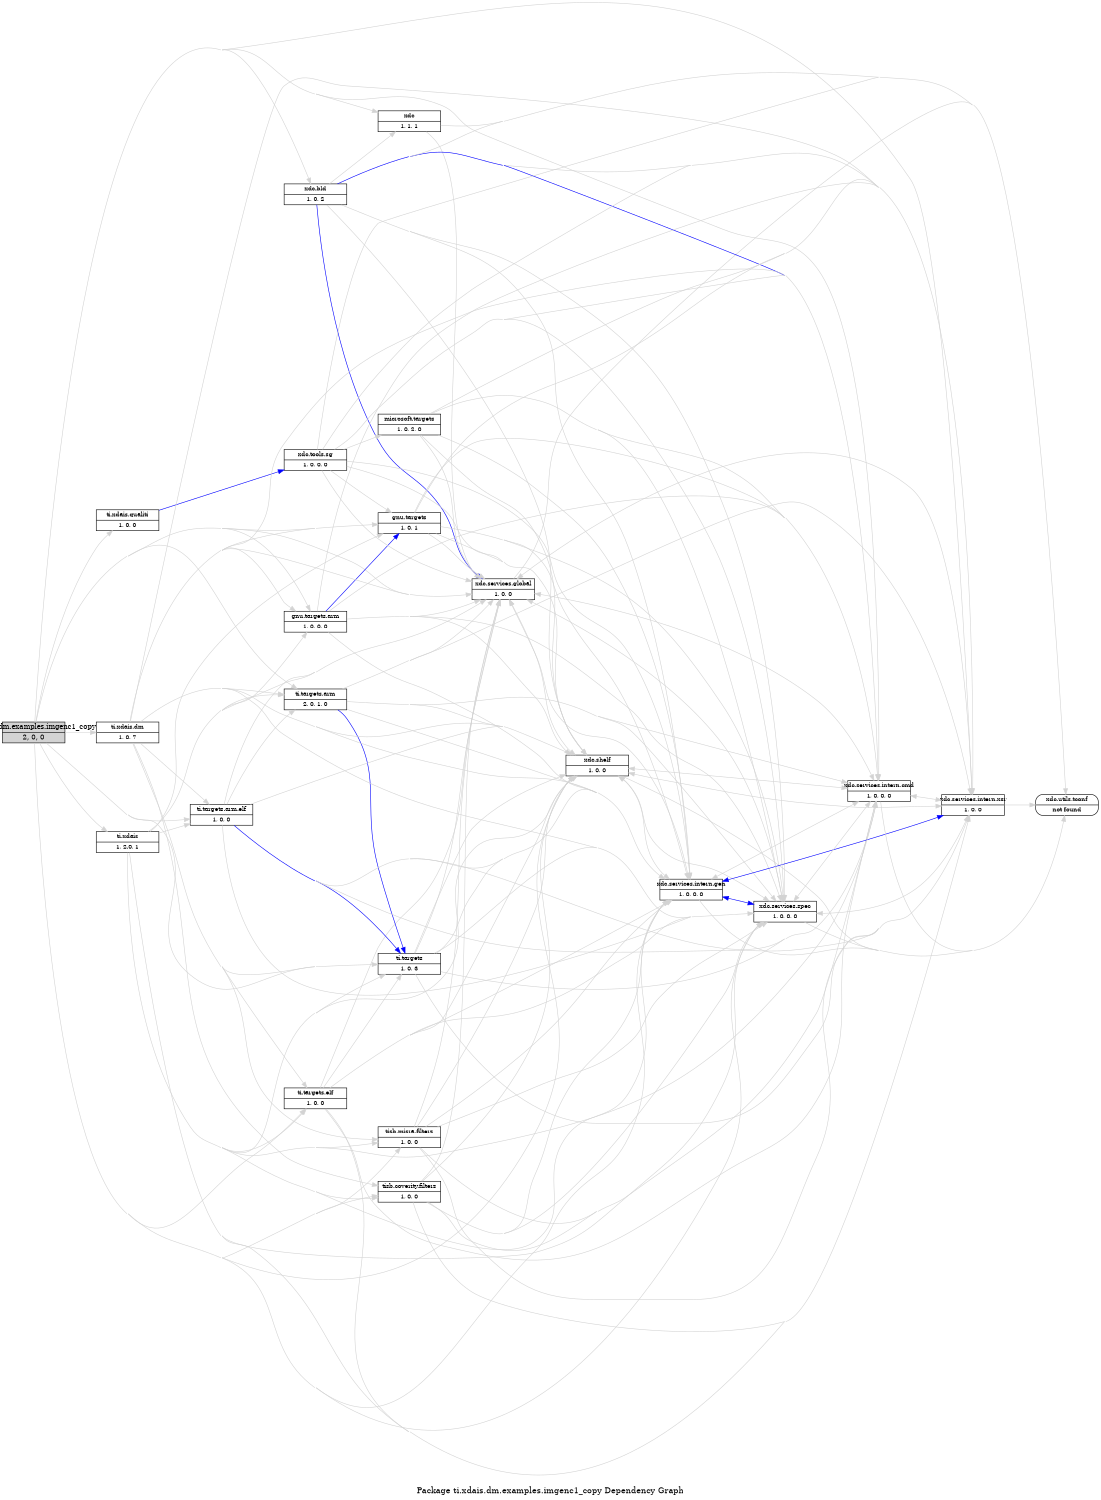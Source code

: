 digraph dependencies {
    label="\nPackage ti.xdais.dm.examples.imgenc1_copy Dependency Graph";
    size="7.5,10";
    rankdir=LR;
    ranksep=".75";
    concentrate="true";
    node [fixedsize=true, width=1.5, style=filled, color=black];
    node [font=Helvetica, fontsize=12, fillcolor=lightgrey];
    ti_xdais_dm_examples_imgenc1_copy [shape=record,label="ti.xdais.dm.examples.imgenc1_copy|2, 0, 0", URL="package.rel.xml"];
    node [fontsize=10, fillcolor=white];

    edge [style=solid, color=blue]

    edge [style=solid, color=lightgrey]
    xdc [shape=record,label="xdc|1, 1, 1", URL="../../../../../../../../../../../../rtree/library/trees/xdcprod/xdcprod-p32/product/Linux/xdctools_3_23_00_32/packages/xdc/package/package.rel.svg"];
    ti_xdais_dm_examples_imgenc1_copy -> xdc;
    xdc_services_global [shape=record,label="xdc.services.global|1, 0, 0", URL="../../../../../../../../../../../../rtree/library/trees/xdcprod/xdcprod-p32/product/Linux/xdctools_3_23_00_32/packages/xdc/services/global/package/package.rel.svg"];
    ti_xdais_dm_examples_imgenc1_copy -> xdc_services_global;
    xdc_bld [shape=record,label="xdc.bld|1, 0, 2", URL="../../../../../../../../../../../../rtree/library/trees/xdcprod/xdcprod-p32/product/Linux/xdctools_3_23_00_32/packages/xdc/bld/package/package.rel.svg"];
    ti_xdais_dm_examples_imgenc1_copy -> xdc_bld;
    tisb_coverity_filters [shape=record,label="tisb.coverity.filters|1, 0, 0", URL="../../../../../../../../../../../../toolsrc/library/toolsE35/packages/tisb/coverity/filters/package/package.rel.svg"];
    ti_xdais_dm_examples_imgenc1_copy -> tisb_coverity_filters;
    tisb_misra_filters [shape=record,label="tisb.misra.filters|1, 0, 0", URL="../../../../../../../../../../../../toolsrc/library/toolsE35/packages/tisb/misra/filters/package/package.rel.svg"];
    ti_xdais_dm_examples_imgenc1_copy -> tisb_misra_filters;
    ti_targets [shape=record,label="ti.targets|1, 0, 3", URL="../../../../../../../../../../../../rtree/library/trees/xdcprod/xdcprod-p32/product/Linux/xdctools_3_23_00_32/packages/ti/targets/package/package.rel.svg"];
    ti_xdais_dm_examples_imgenc1_copy -> ti_targets;
    ti_targets_elf [shape=record,label="ti.targets.elf|1, 0, 0", URL="../../../../../../../../../../../../rtree/library/trees/xdcprod/xdcprod-p32/product/Linux/xdctools_3_23_00_32/packages/ti/targets/elf/package/package.rel.svg"];
    ti_xdais_dm_examples_imgenc1_copy -> ti_targets_elf;
    ti_targets_arm [shape=record,label="ti.targets.arm|2, 0, 1, 0", URL="../../../../../../../../../../../../rtree/library/trees/xdcprod/xdcprod-p32/product/Linux/xdctools_3_23_00_32/packages/ti/targets/arm/package/package.rel.svg"];
    ti_xdais_dm_examples_imgenc1_copy -> ti_targets_arm;
    ti_targets_arm_elf [shape=record,label="ti.targets.arm.elf|1, 0, 0", URL="../../../../../../../../../../../../rtree/library/trees/xdcprod/xdcprod-p32/product/Linux/xdctools_3_23_00_32/packages/ti/targets/arm/elf/package/package.rel.svg"];
    ti_xdais_dm_examples_imgenc1_copy -> ti_targets_arm_elf;
    gnu_targets [shape=record,label="gnu.targets|1, 0, 1", URL="../../../../../../../../../../../../rtree/library/trees/xdcprod/xdcprod-p32/product/Linux/xdctools_3_23_00_32/packages/gnu/targets/package/package.rel.svg"];
    ti_xdais_dm_examples_imgenc1_copy -> gnu_targets;
    gnu_targets_arm [shape=record,label="gnu.targets.arm|1, 0, 0, 0", URL="../../../../../../../../../../../../rtree/library/trees/xdcprod/xdcprod-p32/product/Linux/xdctools_3_23_00_32/packages/gnu/targets/arm/package/package.rel.svg"];
    ti_xdais_dm_examples_imgenc1_copy -> gnu_targets_arm;
    ti_xdais_qualiti [shape=record,label="ti.xdais.qualiti|1, 0, 0", URL="../../../../qualiti/package/package.rel.svg"];
    ti_xdais_dm_examples_imgenc1_copy -> ti_xdais_qualiti;
    xdc_shelf [shape=record,label="xdc.shelf|1, 0, 0", URL="../../../../../../../../../../../../rtree/library/trees/xdcprod/xdcprod-p32/product/Linux/xdctools_3_23_00_32/packages/xdc/shelf/package/package.rel.svg"];
    ti_xdais_dm_examples_imgenc1_copy -> xdc_shelf;
    xdc_services_intern_gen [shape=record,label="xdc.services.intern.gen|1, 0, 0, 0", URL="../../../../../../../../../../../../rtree/library/trees/xdcprod/xdcprod-p32/product/Linux/xdctools_3_23_00_32/packages/xdc/services/intern/gen/package/package.rel.svg"];
    ti_xdais_dm_examples_imgenc1_copy -> xdc_services_intern_gen;
    xdc_services_intern_xsr [shape=record,label="xdc.services.intern.xsr|1, 0, 0", URL="../../../../../../../../../../../../rtree/library/trees/xdcprod/xdcprod-p32/product/Linux/xdctools_3_23_00_32/packages/xdc/services/intern/xsr/package/package.rel.svg"];
    ti_xdais_dm_examples_imgenc1_copy -> xdc_services_intern_xsr;
    xdc_services_intern_cmd [shape=record,label="xdc.services.intern.cmd|1, 0, 0, 0", URL="../../../../../../../../../../../../rtree/library/trees/xdcprod/xdcprod-p32/product/Linux/xdctools_3_23_00_32/packages/xdc/services/intern/cmd/package/package.rel.svg"];
    ti_xdais_dm_examples_imgenc1_copy -> xdc_services_intern_cmd;
    xdc_services_spec [shape=record,label="xdc.services.spec|1, 0, 0, 0", URL="../../../../../../../../../../../../rtree/library/trees/xdcprod/xdcprod-p32/product/Linux/xdctools_3_23_00_32/packages/xdc/services/spec/package/package.rel.svg"];
    ti_xdais_dm_examples_imgenc1_copy -> xdc_services_spec;
    ti_xdais_dm [shape=record,label="ti.xdais.dm|1, 0, 7", URL="../../../package/package.rel.svg"];
    ti_xdais_dm_examples_imgenc1_copy -> ti_xdais_dm;
    ti_xdais [shape=record,label="ti.xdais|1, 2.0, 1", URL="../../../../package/package.rel.svg"];
    ti_xdais_dm_examples_imgenc1_copy -> ti_xdais;

    edge [style=solid, color=blue]

    edge [style=solid, color=lightgrey]
    ti_xdais -> xdc_services_global;
    ti_xdais -> tisb_coverity_filters;
    ti_xdais -> tisb_misra_filters;
    ti_xdais -> ti_targets;
    ti_xdais -> ti_targets_elf;
    ti_xdais -> ti_targets_arm;
    ti_xdais -> ti_targets_arm_elf;
    ti_xdais -> gnu_targets;
    ti_xdais -> gnu_targets_arm;
    ti_xdais -> xdc_shelf;
    ti_xdais -> xdc_services_intern_gen;
    ti_xdais -> xdc_services_intern_xsr;
    ti_xdais -> xdc_services_intern_cmd;
    ti_xdais -> xdc_services_spec;

    edge [style=solid, color=blue]

    edge [style=solid, color=lightgrey]
    ti_xdais_dm -> xdc_services_global;
    ti_xdais_dm -> tisb_coverity_filters;
    ti_xdais_dm -> tisb_misra_filters;
    ti_xdais_dm -> ti_targets;
    ti_xdais_dm -> ti_targets_elf;
    ti_xdais_dm -> ti_targets_arm;
    ti_xdais_dm -> ti_targets_arm_elf;
    ti_xdais_dm -> gnu_targets;
    ti_xdais_dm -> gnu_targets_arm;
    ti_xdais_dm -> xdc_shelf;
    ti_xdais_dm -> xdc_services_intern_gen;
    ti_xdais_dm -> xdc_services_intern_xsr;
    ti_xdais_dm -> xdc_services_intern_cmd;
    ti_xdais_dm -> xdc_services_spec;

    edge [style=solid, color=blue]
    xdc_services_spec -> xdc_shelf;

    edge [style=solid, color=lightgrey]
    xdc_utils_tconf [shape=record,label="xdc.utils.tconf|not found"style=rounded, ];
    xdc_services_spec -> xdc_utils_tconf;
    xdc_services_spec -> xdc_services_global;
    xdc_services_spec -> xdc_services_intern_gen;
    xdc_services_spec -> xdc_shelf;
    xdc_services_spec -> xdc_services_intern_xsr;
    xdc_services_spec -> xdc_services_intern_cmd;

    edge [style=solid, color=blue]

    edge [style=solid, color=lightgrey]

    edge [style=solid, color=blue]
    xdc_services_intern_cmd -> xdc_shelf;
    xdc_services_intern_cmd -> xdc_services_spec;
    xdc_services_intern_cmd -> xdc_services_global;
    xdc_services_intern_cmd -> xdc_services_intern_gen;

    edge [style=solid, color=lightgrey]
    xdc_services_intern_cmd -> xdc_utils_tconf;
    xdc_services_intern_cmd -> xdc_services_global;
    xdc_services_intern_cmd -> xdc_services_intern_gen;
    xdc_services_intern_cmd -> xdc_shelf;
    xdc_services_intern_cmd -> xdc_services_intern_xsr;
    xdc_services_intern_cmd -> xdc_services_spec;

    edge [style=solid, color=blue]
    xdc_services_intern_xsr -> xdc_services_global;

    edge [style=solid, color=lightgrey]
    xdc_services_intern_xsr -> xdc_utils_tconf;
    xdc_services_intern_xsr -> xdc_services_global;
    xdc_services_intern_xsr -> xdc_services_intern_gen;
    xdc_services_intern_xsr -> xdc_shelf;
    xdc_services_intern_xsr -> xdc_services_spec;
    xdc_services_intern_xsr -> xdc_services_intern_cmd;

    edge [style=solid, color=blue]
    xdc_services_intern_gen -> xdc_shelf;
    xdc_services_intern_gen -> xdc_services_spec;
    xdc_services_intern_gen -> xdc_services_global;
    xdc_services_intern_gen -> xdc_services_intern_xsr;

    edge [style=solid, color=lightgrey]
    xdc_services_intern_gen -> xdc_utils_tconf;
    xdc_services_intern_gen -> xdc_services_global;
    xdc_services_intern_gen -> xdc_shelf;
    xdc_services_intern_gen -> xdc_services_intern_xsr;
    xdc_services_intern_gen -> xdc_services_spec;
    xdc_services_intern_gen -> xdc_services_intern_cmd;

    edge [style=solid, color=blue]

    edge [style=solid, color=lightgrey]
    xdc_shelf -> xdc_utils_tconf;
    xdc_shelf -> xdc_services_global;
    xdc_shelf -> xdc_services_intern_gen;
    xdc_shelf -> xdc_services_intern_xsr;
    xdc_shelf -> xdc_services_spec;
    xdc_shelf -> xdc_services_intern_cmd;

    edge [style=solid, color=blue]
    xdc_tools_sg [shape=record,label="xdc.tools.sg|1, 0, 0, 0", URL="../../../../../../../../../../../../rtree/library/trees/xdcprod/xdcprod-p32/product/Linux/xdctools_3_23_00_32/packages/xdc/tools/sg/package/package.rel.svg"];
    ti_xdais_qualiti -> xdc_tools_sg;

    edge [style=solid, color=lightgrey]

    edge [style=solid, color=blue]

    edge [style=solid, color=lightgrey]
    xdc_tools_sg -> xdc_utils_tconf;
    xdc_tools_sg -> xdc_services_global;
    xdc_tools_sg -> gnu_targets;
    microsoft_targets [shape=record,label="microsoft.targets|1, 0, 2, 0", URL="../../../../../../../../../../../../rtree/library/trees/xdcprod/xdcprod-p32/product/Linux/xdctools_3_23_00_32/packages/microsoft/targets/package/package.rel.svg"];
    xdc_tools_sg -> microsoft_targets;
    xdc_tools_sg -> xdc_services_intern_gen;
    xdc_tools_sg -> xdc_shelf;
    xdc_tools_sg -> xdc_services_intern_xsr;
    xdc_tools_sg -> xdc_services_spec;
    xdc_tools_sg -> xdc_services_intern_cmd;

    edge [style=solid, color=blue]

    edge [style=solid, color=lightgrey]
    microsoft_targets -> xdc_services_global;
    microsoft_targets -> xdc_services_intern_gen;
    microsoft_targets -> xdc_shelf;
    microsoft_targets -> xdc_services_intern_cmd;
    microsoft_targets -> xdc_services_spec;
    microsoft_targets -> xdc_services_intern_xsr;

    edge [style=solid, color=blue]
    gnu_targets_arm -> gnu_targets;

    edge [style=solid, color=lightgrey]
    gnu_targets_arm -> xdc_services_global;
    gnu_targets_arm -> gnu_targets;
    gnu_targets_arm -> xdc_services_intern_gen;
    gnu_targets_arm -> xdc_shelf;
    gnu_targets_arm -> xdc_services_intern_cmd;
    gnu_targets_arm -> xdc_services_spec;
    gnu_targets_arm -> xdc_services_intern_xsr;

    edge [style=solid, color=blue]

    edge [style=solid, color=lightgrey]
    gnu_targets -> xdc_services_global;
    gnu_targets -> xdc_services_intern_gen;
    gnu_targets -> xdc_shelf;
    gnu_targets -> xdc_services_intern_cmd;
    gnu_targets -> xdc_services_spec;
    gnu_targets -> xdc_services_intern_xsr;

    edge [style=solid, color=blue]
    ti_targets_arm_elf -> ti_targets;

    edge [style=solid, color=lightgrey]
    ti_targets_arm_elf -> xdc_services_global;
    ti_targets_arm_elf -> ti_targets;
    ti_targets_arm_elf -> ti_targets_arm;
    ti_targets_arm_elf -> xdc_services_intern_gen;
    ti_targets_arm_elf -> xdc_shelf;
    ti_targets_arm_elf -> xdc_services_intern_cmd;
    ti_targets_arm_elf -> xdc_services_spec;
    ti_targets_arm_elf -> xdc_services_intern_xsr;

    edge [style=solid, color=blue]
    ti_targets_arm -> ti_targets;

    edge [style=solid, color=lightgrey]
    ti_targets_arm -> xdc_services_global;
    ti_targets_arm -> ti_targets;
    ti_targets_arm -> xdc_services_intern_gen;
    ti_targets_arm -> xdc_shelf;
    ti_targets_arm -> xdc_services_intern_cmd;
    ti_targets_arm -> xdc_services_spec;
    ti_targets_arm -> xdc_services_intern_xsr;

    edge [style=solid, color=blue]

    edge [style=solid, color=lightgrey]
    ti_targets_elf -> xdc_services_global;
    ti_targets_elf -> ti_targets;
    ti_targets_elf -> xdc_services_intern_gen;
    ti_targets_elf -> xdc_shelf;
    ti_targets_elf -> xdc_services_intern_cmd;
    ti_targets_elf -> xdc_services_spec;
    ti_targets_elf -> xdc_services_intern_xsr;

    edge [style=solid, color=blue]

    edge [style=solid, color=lightgrey]
    ti_targets -> xdc_services_global;
    ti_targets -> xdc_services_intern_gen;
    ti_targets -> xdc_shelf;
    ti_targets -> xdc_services_intern_cmd;
    ti_targets -> xdc_services_spec;
    ti_targets -> xdc_services_intern_xsr;

    edge [style=solid, color=blue]

    edge [style=solid, color=lightgrey]
    tisb_misra_filters -> xdc_services_global;
    tisb_misra_filters -> xdc_shelf;
    tisb_misra_filters -> xdc_services_intern_gen;
    tisb_misra_filters -> xdc_services_intern_xsr;
    tisb_misra_filters -> xdc_services_intern_cmd;
    tisb_misra_filters -> xdc_services_spec;

    edge [style=solid, color=blue]

    edge [style=solid, color=lightgrey]
    tisb_coverity_filters -> xdc_services_global;
    tisb_coverity_filters -> xdc_shelf;
    tisb_coverity_filters -> xdc_services_intern_gen;
    tisb_coverity_filters -> xdc_services_intern_xsr;
    tisb_coverity_filters -> xdc_services_intern_cmd;
    tisb_coverity_filters -> xdc_services_spec;

    edge [style=solid, color=blue]
    xdc_bld -> xdc_services_global;
    xdc_bld -> xdc_services_intern_cmd;

    edge [style=solid, color=lightgrey]
    xdc_bld -> xdc_utils_tconf;
    xdc_bld -> xdc;
    xdc_bld -> xdc_services_global;
    xdc_bld -> xdc_services_intern_gen;
    xdc_bld -> xdc_shelf;
    xdc_bld -> xdc_services_intern_xsr;
    xdc_bld -> xdc_services_spec;
    xdc_bld -> xdc_services_intern_cmd;

    edge [style=solid, color=blue]

    edge [style=solid, color=lightgrey]
    xdc_services_global -> xdc_utils_tconf;
    xdc_services_global -> xdc_services_intern_gen;
    xdc_services_global -> xdc_shelf;
    xdc_services_global -> xdc_services_intern_xsr;
    xdc_services_global -> xdc_services_spec;
    xdc_services_global -> xdc_services_intern_cmd;

    edge [style=solid, color=blue]

    edge [style=solid, color=lightgrey]
    xdc -> xdc_utils_tconf;
    xdc -> xdc_services_global;
}

